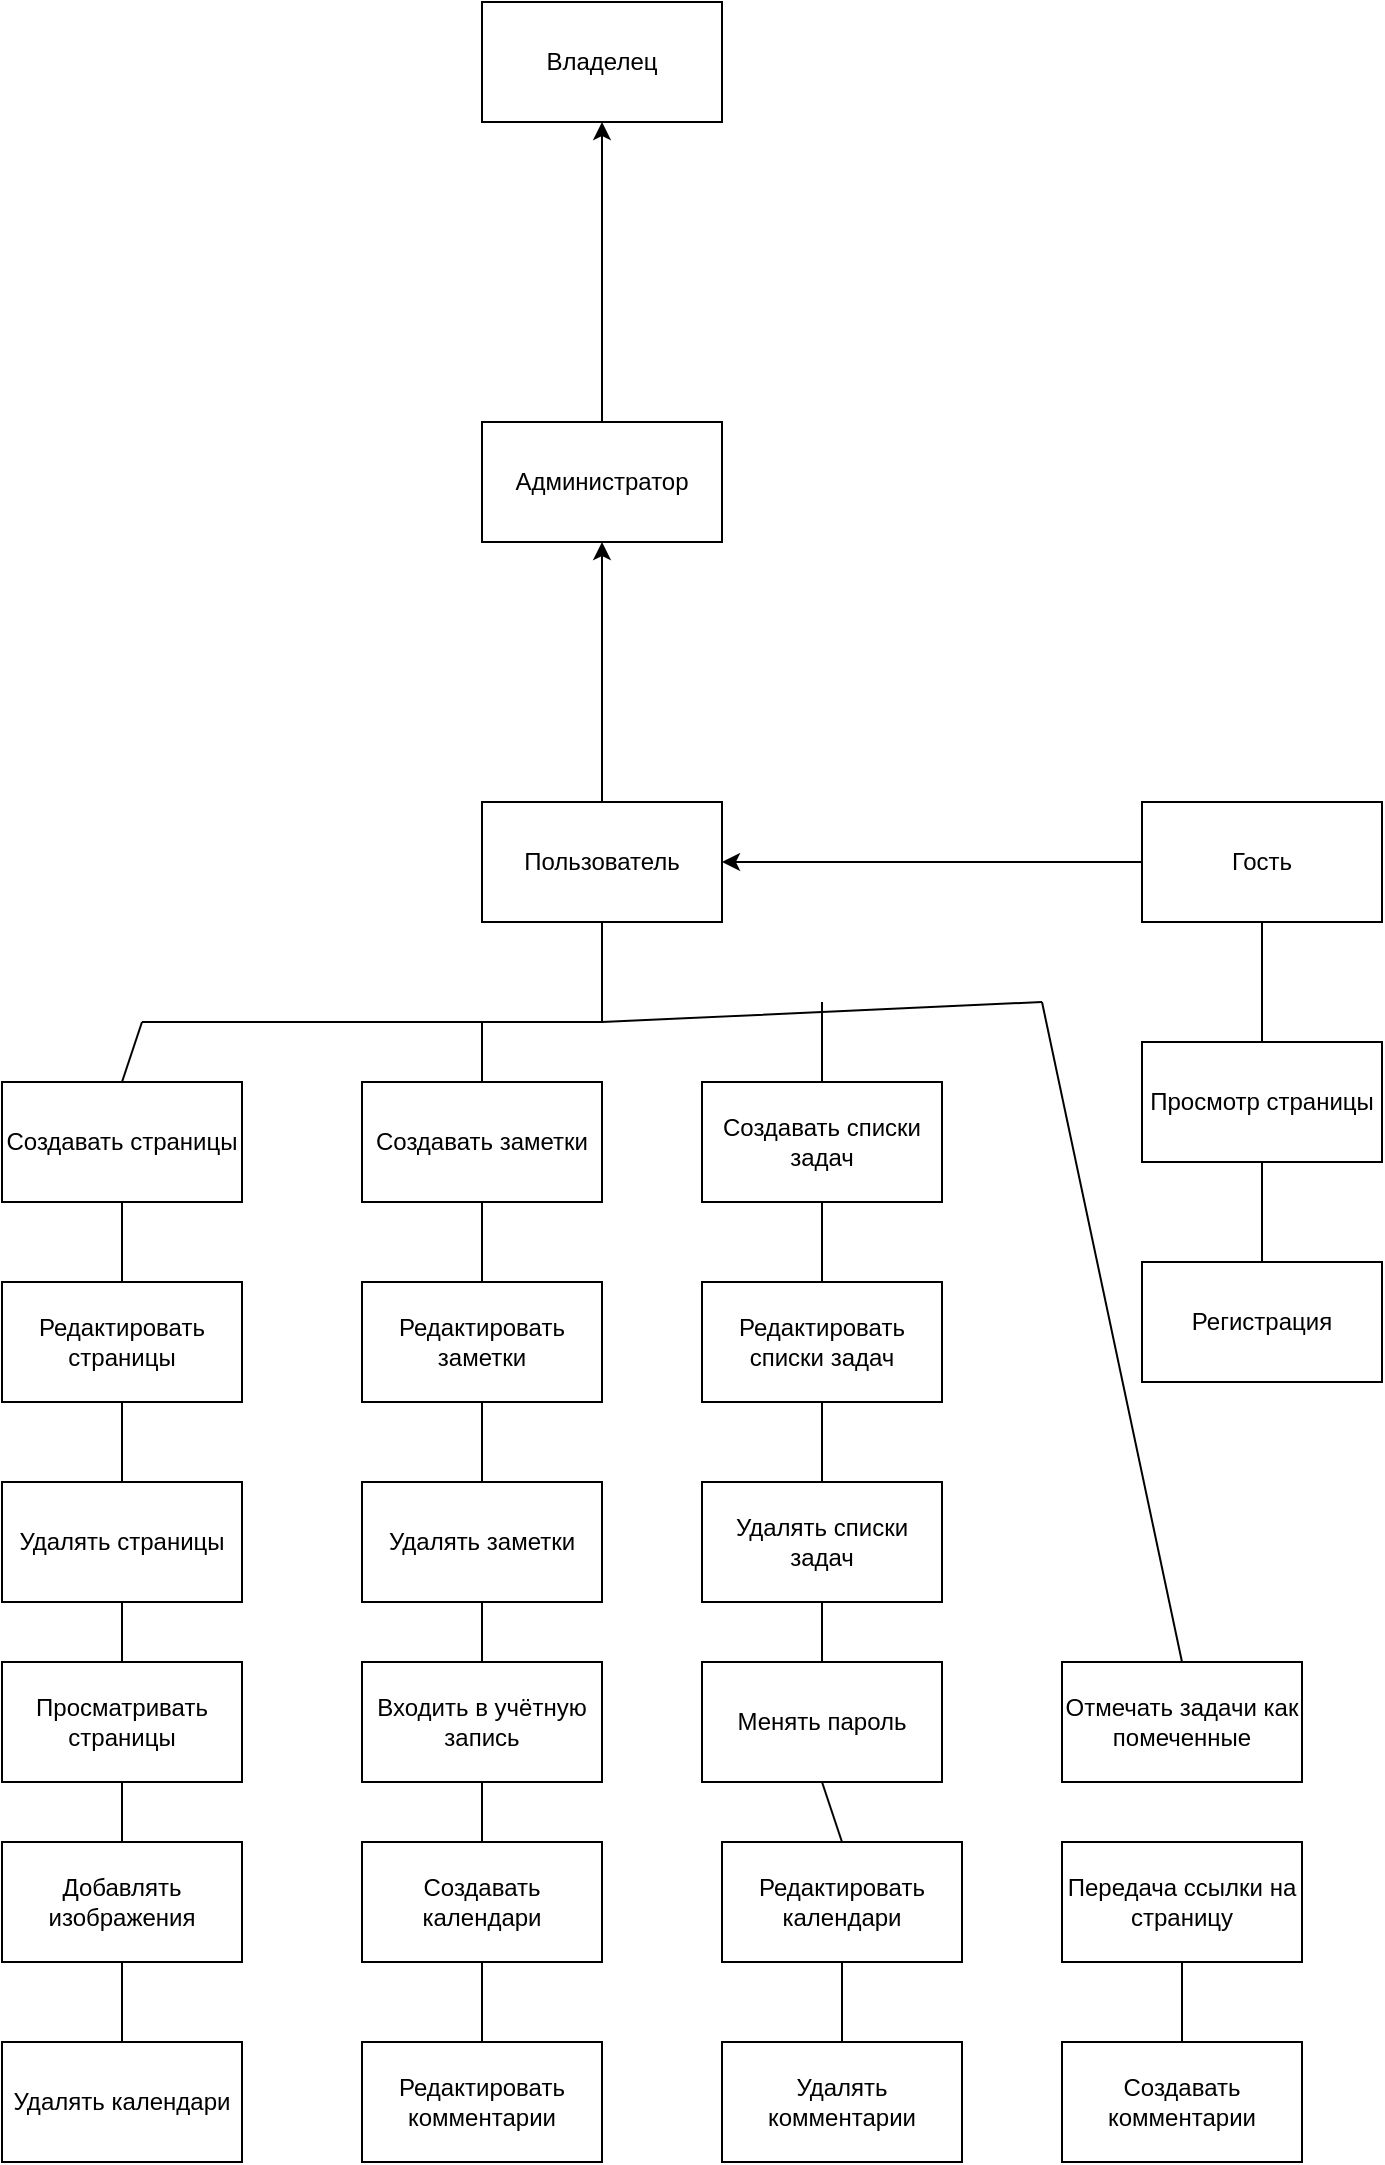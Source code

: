 <mxfile version="24.7.16">
  <diagram name="Page-1" id="TqevF_K_1Zse74cjp3pf">
    <mxGraphModel dx="1134" dy="781" grid="1" gridSize="10" guides="1" tooltips="1" connect="1" arrows="1" fold="1" page="1" pageScale="1" pageWidth="827" pageHeight="1169" math="0" shadow="0">
      <root>
        <mxCell id="0" />
        <mxCell id="1" parent="0" />
        <mxCell id="iE8pw9dlS1XEyUqKu7f_-1" value="Владелец" style="rounded=0;whiteSpace=wrap;html=1;" vertex="1" parent="1">
          <mxGeometry x="280" y="50" width="120" height="60" as="geometry" />
        </mxCell>
        <mxCell id="iE8pw9dlS1XEyUqKu7f_-2" value="" style="endArrow=classic;html=1;rounded=0;entryX=0.5;entryY=1;entryDx=0;entryDy=0;exitX=0.5;exitY=0;exitDx=0;exitDy=0;" edge="1" parent="1" source="iE8pw9dlS1XEyUqKu7f_-3" target="iE8pw9dlS1XEyUqKu7f_-1">
          <mxGeometry width="50" height="50" relative="1" as="geometry">
            <mxPoint x="339.5" y="230" as="sourcePoint" />
            <mxPoint x="339.5" y="140" as="targetPoint" />
          </mxGeometry>
        </mxCell>
        <mxCell id="iE8pw9dlS1XEyUqKu7f_-3" value="Администратор" style="rounded=0;whiteSpace=wrap;html=1;" vertex="1" parent="1">
          <mxGeometry x="280" y="260" width="120" height="60" as="geometry" />
        </mxCell>
        <mxCell id="iE8pw9dlS1XEyUqKu7f_-4" value="" style="endArrow=classic;html=1;rounded=0;entryX=0.5;entryY=1;entryDx=0;entryDy=0;exitX=0.5;exitY=0;exitDx=0;exitDy=0;" edge="1" parent="1" source="iE8pw9dlS1XEyUqKu7f_-8" target="iE8pw9dlS1XEyUqKu7f_-3">
          <mxGeometry width="50" height="50" relative="1" as="geometry">
            <mxPoint x="339.5" y="440" as="sourcePoint" />
            <mxPoint x="339.5" y="340" as="targetPoint" />
          </mxGeometry>
        </mxCell>
        <mxCell id="iE8pw9dlS1XEyUqKu7f_-8" value="Пользователь" style="rounded=0;whiteSpace=wrap;html=1;" vertex="1" parent="1">
          <mxGeometry x="280" y="450" width="120" height="60" as="geometry" />
        </mxCell>
        <mxCell id="iE8pw9dlS1XEyUqKu7f_-10" value="Создавать страницы" style="rounded=0;whiteSpace=wrap;html=1;" vertex="1" parent="1">
          <mxGeometry x="40" y="590" width="120" height="60" as="geometry" />
        </mxCell>
        <mxCell id="iE8pw9dlS1XEyUqKu7f_-11" value="Редактировать страницы" style="rounded=0;whiteSpace=wrap;html=1;" vertex="1" parent="1">
          <mxGeometry x="40" y="690" width="120" height="60" as="geometry" />
        </mxCell>
        <mxCell id="iE8pw9dlS1XEyUqKu7f_-12" value="Удалять страницы" style="rounded=0;whiteSpace=wrap;html=1;" vertex="1" parent="1">
          <mxGeometry x="40" y="790" width="120" height="60" as="geometry" />
        </mxCell>
        <mxCell id="iE8pw9dlS1XEyUqKu7f_-14" value="Просматривать страницы" style="rounded=0;whiteSpace=wrap;html=1;" vertex="1" parent="1">
          <mxGeometry x="40" y="880" width="120" height="60" as="geometry" />
        </mxCell>
        <mxCell id="iE8pw9dlS1XEyUqKu7f_-18" value="Создавать заметки" style="rounded=0;whiteSpace=wrap;html=1;" vertex="1" parent="1">
          <mxGeometry x="220" y="590" width="120" height="60" as="geometry" />
        </mxCell>
        <mxCell id="iE8pw9dlS1XEyUqKu7f_-19" value="Редактировать заметки" style="rounded=0;whiteSpace=wrap;html=1;" vertex="1" parent="1">
          <mxGeometry x="220" y="690" width="120" height="60" as="geometry" />
        </mxCell>
        <mxCell id="iE8pw9dlS1XEyUqKu7f_-20" value="Удалять заметки" style="rounded=0;whiteSpace=wrap;html=1;" vertex="1" parent="1">
          <mxGeometry x="220" y="790" width="120" height="60" as="geometry" />
        </mxCell>
        <mxCell id="iE8pw9dlS1XEyUqKu7f_-25" value="Создавать списки задач" style="rounded=0;whiteSpace=wrap;html=1;" vertex="1" parent="1">
          <mxGeometry x="390" y="590" width="120" height="60" as="geometry" />
        </mxCell>
        <mxCell id="iE8pw9dlS1XEyUqKu7f_-26" value="Редактировать списки задач" style="rounded=0;whiteSpace=wrap;html=1;" vertex="1" parent="1">
          <mxGeometry x="390" y="690" width="120" height="60" as="geometry" />
        </mxCell>
        <mxCell id="iE8pw9dlS1XEyUqKu7f_-27" value="Удалять списки задач" style="rounded=0;whiteSpace=wrap;html=1;" vertex="1" parent="1">
          <mxGeometry x="390" y="790" width="120" height="60" as="geometry" />
        </mxCell>
        <mxCell id="iE8pw9dlS1XEyUqKu7f_-32" value="Создавать календари" style="rounded=0;whiteSpace=wrap;html=1;" vertex="1" parent="1">
          <mxGeometry x="220" y="970" width="120" height="60" as="geometry" />
        </mxCell>
        <mxCell id="iE8pw9dlS1XEyUqKu7f_-33" value="Редактировать календари" style="rounded=0;whiteSpace=wrap;html=1;" vertex="1" parent="1">
          <mxGeometry x="400" y="970" width="120" height="60" as="geometry" />
        </mxCell>
        <mxCell id="iE8pw9dlS1XEyUqKu7f_-34" value="Удалять календари" style="rounded=0;whiteSpace=wrap;html=1;" vertex="1" parent="1">
          <mxGeometry x="40" y="1070" width="120" height="60" as="geometry" />
        </mxCell>
        <mxCell id="iE8pw9dlS1XEyUqKu7f_-37" value="Создавать комментарии" style="rounded=0;whiteSpace=wrap;html=1;" vertex="1" parent="1">
          <mxGeometry x="570" y="1070" width="120" height="60" as="geometry" />
        </mxCell>
        <mxCell id="iE8pw9dlS1XEyUqKu7f_-38" value="Редактировать комментарии" style="rounded=0;whiteSpace=wrap;html=1;" vertex="1" parent="1">
          <mxGeometry x="220" y="1070" width="120" height="60" as="geometry" />
        </mxCell>
        <mxCell id="iE8pw9dlS1XEyUqKu7f_-39" value="Удалять комментарии" style="rounded=0;whiteSpace=wrap;html=1;" vertex="1" parent="1">
          <mxGeometry x="400" y="1070" width="120" height="60" as="geometry" />
        </mxCell>
        <mxCell id="iE8pw9dlS1XEyUqKu7f_-40" value="" style="endArrow=none;html=1;rounded=0;exitX=0.5;exitY=0;exitDx=0;exitDy=0;" edge="1" parent="1" source="iE8pw9dlS1XEyUqKu7f_-32" target="iE8pw9dlS1XEyUqKu7f_-45">
          <mxGeometry width="50" height="50" relative="1" as="geometry">
            <mxPoint x="278.57" y="960" as="sourcePoint" />
            <mxPoint x="278.57" y="940" as="targetPoint" />
          </mxGeometry>
        </mxCell>
        <mxCell id="iE8pw9dlS1XEyUqKu7f_-43" value="Добавлять изображения" style="rounded=0;whiteSpace=wrap;html=1;" vertex="1" parent="1">
          <mxGeometry x="40" y="970" width="120" height="60" as="geometry" />
        </mxCell>
        <mxCell id="iE8pw9dlS1XEyUqKu7f_-45" value="Входить в учётную запись" style="rounded=0;whiteSpace=wrap;html=1;" vertex="1" parent="1">
          <mxGeometry x="220" y="880" width="120" height="60" as="geometry" />
        </mxCell>
        <mxCell id="iE8pw9dlS1XEyUqKu7f_-46" value="Менять пароль" style="rounded=0;whiteSpace=wrap;html=1;" vertex="1" parent="1">
          <mxGeometry x="390" y="880" width="120" height="60" as="geometry" />
        </mxCell>
        <mxCell id="iE8pw9dlS1XEyUqKu7f_-51" value="" style="endArrow=none;html=1;rounded=0;entryX=0.5;entryY=1;entryDx=0;entryDy=0;" edge="1" parent="1" source="iE8pw9dlS1XEyUqKu7f_-38" target="iE8pw9dlS1XEyUqKu7f_-32">
          <mxGeometry width="50" height="50" relative="1" as="geometry">
            <mxPoint x="469.29" y="1070" as="sourcePoint" />
            <mxPoint x="469.29" y="1050" as="targetPoint" />
          </mxGeometry>
        </mxCell>
        <mxCell id="iE8pw9dlS1XEyUqKu7f_-52" value="" style="endArrow=none;html=1;rounded=0;entryX=0.5;entryY=1;entryDx=0;entryDy=0;exitX=0.5;exitY=0;exitDx=0;exitDy=0;" edge="1" parent="1" source="iE8pw9dlS1XEyUqKu7f_-37" target="iE8pw9dlS1XEyUqKu7f_-59">
          <mxGeometry width="50" height="50" relative="1" as="geometry">
            <mxPoint x="350" y="820" as="sourcePoint" />
            <mxPoint x="400" y="770" as="targetPoint" />
          </mxGeometry>
        </mxCell>
        <mxCell id="iE8pw9dlS1XEyUqKu7f_-56" value="Гость" style="rounded=0;whiteSpace=wrap;html=1;" vertex="1" parent="1">
          <mxGeometry x="610" y="450" width="120" height="60" as="geometry" />
        </mxCell>
        <mxCell id="iE8pw9dlS1XEyUqKu7f_-57" value="Просмотр страницы" style="rounded=0;whiteSpace=wrap;html=1;" vertex="1" parent="1">
          <mxGeometry x="610" y="570" width="120" height="60" as="geometry" />
        </mxCell>
        <mxCell id="iE8pw9dlS1XEyUqKu7f_-58" value="Регистрация" style="rounded=0;whiteSpace=wrap;html=1;" vertex="1" parent="1">
          <mxGeometry x="610" y="680" width="120" height="60" as="geometry" />
        </mxCell>
        <mxCell id="iE8pw9dlS1XEyUqKu7f_-59" value="Передача ссылки на страницу" style="rounded=0;whiteSpace=wrap;html=1;" vertex="1" parent="1">
          <mxGeometry x="570" y="970" width="120" height="60" as="geometry" />
        </mxCell>
        <mxCell id="iE8pw9dlS1XEyUqKu7f_-60" value="" style="endArrow=none;html=1;rounded=0;entryX=0.5;entryY=1;entryDx=0;entryDy=0;exitX=0.5;exitY=0;exitDx=0;exitDy=0;" edge="1" parent="1" source="iE8pw9dlS1XEyUqKu7f_-11" target="iE8pw9dlS1XEyUqKu7f_-10">
          <mxGeometry width="50" height="50" relative="1" as="geometry">
            <mxPoint x="350" y="810" as="sourcePoint" />
            <mxPoint x="400" y="760" as="targetPoint" />
          </mxGeometry>
        </mxCell>
        <mxCell id="iE8pw9dlS1XEyUqKu7f_-61" value="" style="endArrow=none;html=1;rounded=0;exitX=0.5;exitY=1;exitDx=0;exitDy=0;entryX=0.5;entryY=0;entryDx=0;entryDy=0;" edge="1" parent="1" source="iE8pw9dlS1XEyUqKu7f_-11" target="iE8pw9dlS1XEyUqKu7f_-12">
          <mxGeometry width="50" height="50" relative="1" as="geometry">
            <mxPoint x="350" y="810" as="sourcePoint" />
            <mxPoint x="400" y="760" as="targetPoint" />
          </mxGeometry>
        </mxCell>
        <mxCell id="iE8pw9dlS1XEyUqKu7f_-63" value="" style="endArrow=none;html=1;rounded=0;entryX=0.5;entryY=1;entryDx=0;entryDy=0;exitX=0.5;exitY=0;exitDx=0;exitDy=0;" edge="1" parent="1" source="iE8pw9dlS1XEyUqKu7f_-14" target="iE8pw9dlS1XEyUqKu7f_-12">
          <mxGeometry width="50" height="50" relative="1" as="geometry">
            <mxPoint x="350" y="810" as="sourcePoint" />
            <mxPoint x="400" y="760" as="targetPoint" />
          </mxGeometry>
        </mxCell>
        <mxCell id="iE8pw9dlS1XEyUqKu7f_-64" value="" style="endArrow=none;html=1;rounded=0;entryX=0.5;entryY=1;entryDx=0;entryDy=0;exitX=0.5;exitY=0;exitDx=0;exitDy=0;" edge="1" parent="1" source="iE8pw9dlS1XEyUqKu7f_-45" target="iE8pw9dlS1XEyUqKu7f_-20">
          <mxGeometry width="50" height="50" relative="1" as="geometry">
            <mxPoint x="350" y="810" as="sourcePoint" />
            <mxPoint x="400" y="760" as="targetPoint" />
          </mxGeometry>
        </mxCell>
        <mxCell id="iE8pw9dlS1XEyUqKu7f_-65" value="" style="endArrow=none;html=1;rounded=0;entryX=0.5;entryY=1;entryDx=0;entryDy=0;exitX=0.5;exitY=0;exitDx=0;exitDy=0;" edge="1" parent="1" source="iE8pw9dlS1XEyUqKu7f_-20" target="iE8pw9dlS1XEyUqKu7f_-19">
          <mxGeometry width="50" height="50" relative="1" as="geometry">
            <mxPoint x="350" y="810" as="sourcePoint" />
            <mxPoint x="400" y="760" as="targetPoint" />
          </mxGeometry>
        </mxCell>
        <mxCell id="iE8pw9dlS1XEyUqKu7f_-66" value="" style="endArrow=none;html=1;rounded=0;entryX=0.5;entryY=1;entryDx=0;entryDy=0;exitX=0.5;exitY=0;exitDx=0;exitDy=0;" edge="1" parent="1" source="iE8pw9dlS1XEyUqKu7f_-19" target="iE8pw9dlS1XEyUqKu7f_-18">
          <mxGeometry width="50" height="50" relative="1" as="geometry">
            <mxPoint x="350" y="810" as="sourcePoint" />
            <mxPoint x="400" y="760" as="targetPoint" />
          </mxGeometry>
        </mxCell>
        <mxCell id="iE8pw9dlS1XEyUqKu7f_-68" value="" style="endArrow=none;html=1;rounded=0;entryX=0.5;entryY=1;entryDx=0;entryDy=0;exitX=0.5;exitY=0;exitDx=0;exitDy=0;" edge="1" parent="1" source="iE8pw9dlS1XEyUqKu7f_-26" target="iE8pw9dlS1XEyUqKu7f_-25">
          <mxGeometry width="50" height="50" relative="1" as="geometry">
            <mxPoint x="350" y="810" as="sourcePoint" />
            <mxPoint x="400" y="760" as="targetPoint" />
          </mxGeometry>
        </mxCell>
        <mxCell id="iE8pw9dlS1XEyUqKu7f_-69" value="" style="endArrow=none;html=1;rounded=0;entryX=0.5;entryY=1;entryDx=0;entryDy=0;exitX=0.5;exitY=0;exitDx=0;exitDy=0;" edge="1" parent="1" source="iE8pw9dlS1XEyUqKu7f_-27" target="iE8pw9dlS1XEyUqKu7f_-26">
          <mxGeometry width="50" height="50" relative="1" as="geometry">
            <mxPoint x="350" y="810" as="sourcePoint" />
            <mxPoint x="400" y="760" as="targetPoint" />
          </mxGeometry>
        </mxCell>
        <mxCell id="iE8pw9dlS1XEyUqKu7f_-70" value="" style="endArrow=none;html=1;rounded=0;exitX=0.5;exitY=1;exitDx=0;exitDy=0;entryX=0.5;entryY=0;entryDx=0;entryDy=0;" edge="1" parent="1" source="iE8pw9dlS1XEyUqKu7f_-27" target="iE8pw9dlS1XEyUqKu7f_-46">
          <mxGeometry width="50" height="50" relative="1" as="geometry">
            <mxPoint x="350" y="810" as="sourcePoint" />
            <mxPoint x="400" y="760" as="targetPoint" />
          </mxGeometry>
        </mxCell>
        <mxCell id="iE8pw9dlS1XEyUqKu7f_-72" value="" style="endArrow=none;html=1;rounded=0;exitX=0.5;exitY=1;exitDx=0;exitDy=0;entryX=0.5;entryY=0;entryDx=0;entryDy=0;" edge="1" parent="1" source="iE8pw9dlS1XEyUqKu7f_-14" target="iE8pw9dlS1XEyUqKu7f_-43">
          <mxGeometry width="50" height="50" relative="1" as="geometry">
            <mxPoint x="350" y="810" as="sourcePoint" />
            <mxPoint x="100" y="960" as="targetPoint" />
          </mxGeometry>
        </mxCell>
        <mxCell id="iE8pw9dlS1XEyUqKu7f_-73" value="" style="endArrow=none;html=1;rounded=0;entryX=0.5;entryY=0;entryDx=0;entryDy=0;exitX=0.5;exitY=1;exitDx=0;exitDy=0;" edge="1" parent="1" source="iE8pw9dlS1XEyUqKu7f_-43" target="iE8pw9dlS1XEyUqKu7f_-34">
          <mxGeometry width="50" height="50" relative="1" as="geometry">
            <mxPoint x="350" y="810" as="sourcePoint" />
            <mxPoint x="400" y="760" as="targetPoint" />
          </mxGeometry>
        </mxCell>
        <mxCell id="iE8pw9dlS1XEyUqKu7f_-74" value="" style="endArrow=none;html=1;rounded=0;exitX=0.5;exitY=0;exitDx=0;exitDy=0;entryX=0.5;entryY=1;entryDx=0;entryDy=0;" edge="1" parent="1" source="iE8pw9dlS1XEyUqKu7f_-33" target="iE8pw9dlS1XEyUqKu7f_-46">
          <mxGeometry width="50" height="50" relative="1" as="geometry">
            <mxPoint x="450" y="960" as="sourcePoint" />
            <mxPoint x="460" y="930" as="targetPoint" />
          </mxGeometry>
        </mxCell>
        <mxCell id="iE8pw9dlS1XEyUqKu7f_-75" value="" style="endArrow=none;html=1;rounded=0;exitX=0.5;exitY=0;exitDx=0;exitDy=0;entryX=0.5;entryY=1;entryDx=0;entryDy=0;" edge="1" parent="1" source="iE8pw9dlS1XEyUqKu7f_-39" target="iE8pw9dlS1XEyUqKu7f_-33">
          <mxGeometry width="50" height="50" relative="1" as="geometry">
            <mxPoint x="350" y="810" as="sourcePoint" />
            <mxPoint x="400" y="760" as="targetPoint" />
          </mxGeometry>
        </mxCell>
        <mxCell id="iE8pw9dlS1XEyUqKu7f_-78" value="" style="endArrow=none;html=1;rounded=0;entryX=0.5;entryY=0;entryDx=0;entryDy=0;exitX=0.5;exitY=1;exitDx=0;exitDy=0;" edge="1" parent="1" source="iE8pw9dlS1XEyUqKu7f_-57" target="iE8pw9dlS1XEyUqKu7f_-58">
          <mxGeometry width="50" height="50" relative="1" as="geometry">
            <mxPoint x="680" y="640" as="sourcePoint" />
            <mxPoint x="400" y="760" as="targetPoint" />
          </mxGeometry>
        </mxCell>
        <mxCell id="iE8pw9dlS1XEyUqKu7f_-81" value="" style="endArrow=none;html=1;rounded=0;" edge="1" parent="1">
          <mxGeometry width="50" height="50" relative="1" as="geometry">
            <mxPoint x="110" y="560" as="sourcePoint" />
            <mxPoint x="560" y="550" as="targetPoint" />
            <Array as="points">
              <mxPoint x="340" y="560" />
            </Array>
          </mxGeometry>
        </mxCell>
        <mxCell id="iE8pw9dlS1XEyUqKu7f_-82" value="" style="endArrow=none;html=1;rounded=0;exitX=0.5;exitY=0;exitDx=0;exitDy=0;" edge="1" parent="1" source="iE8pw9dlS1XEyUqKu7f_-18">
          <mxGeometry width="50" height="50" relative="1" as="geometry">
            <mxPoint x="350" y="810" as="sourcePoint" />
            <mxPoint x="280" y="560" as="targetPoint" />
          </mxGeometry>
        </mxCell>
        <mxCell id="iE8pw9dlS1XEyUqKu7f_-83" value="" style="endArrow=none;html=1;rounded=0;exitX=0.5;exitY=0;exitDx=0;exitDy=0;" edge="1" parent="1" source="iE8pw9dlS1XEyUqKu7f_-10">
          <mxGeometry width="50" height="50" relative="1" as="geometry">
            <mxPoint x="350" y="810" as="sourcePoint" />
            <mxPoint x="110" y="560" as="targetPoint" />
          </mxGeometry>
        </mxCell>
        <mxCell id="iE8pw9dlS1XEyUqKu7f_-84" value="" style="endArrow=none;html=1;rounded=0;exitX=0.5;exitY=0;exitDx=0;exitDy=0;" edge="1" parent="1" source="iE8pw9dlS1XEyUqKu7f_-25">
          <mxGeometry width="50" height="50" relative="1" as="geometry">
            <mxPoint x="350" y="810" as="sourcePoint" />
            <mxPoint x="450" y="550" as="targetPoint" />
          </mxGeometry>
        </mxCell>
        <mxCell id="iE8pw9dlS1XEyUqKu7f_-86" value="" style="endArrow=classic;html=1;rounded=0;exitX=0;exitY=0.5;exitDx=0;exitDy=0;entryX=1;entryY=0.5;entryDx=0;entryDy=0;" edge="1" parent="1" source="iE8pw9dlS1XEyUqKu7f_-56" target="iE8pw9dlS1XEyUqKu7f_-8">
          <mxGeometry width="50" height="50" relative="1" as="geometry">
            <mxPoint x="350" y="540" as="sourcePoint" />
            <mxPoint x="400" y="490" as="targetPoint" />
          </mxGeometry>
        </mxCell>
        <mxCell id="iE8pw9dlS1XEyUqKu7f_-87" value="" style="endArrow=none;html=1;rounded=0;entryX=0.5;entryY=1;entryDx=0;entryDy=0;" edge="1" parent="1" target="iE8pw9dlS1XEyUqKu7f_-8">
          <mxGeometry width="50" height="50" relative="1" as="geometry">
            <mxPoint x="340" y="560" as="sourcePoint" />
            <mxPoint x="400" y="490" as="targetPoint" />
          </mxGeometry>
        </mxCell>
        <mxCell id="iE8pw9dlS1XEyUqKu7f_-88" value="" style="endArrow=none;html=1;rounded=0;exitX=0.5;exitY=0;exitDx=0;exitDy=0;entryX=0.5;entryY=1;entryDx=0;entryDy=0;" edge="1" parent="1" source="iE8pw9dlS1XEyUqKu7f_-57" target="iE8pw9dlS1XEyUqKu7f_-56">
          <mxGeometry width="50" height="50" relative="1" as="geometry">
            <mxPoint x="350" y="540" as="sourcePoint" />
            <mxPoint x="400" y="490" as="targetPoint" />
          </mxGeometry>
        </mxCell>
        <mxCell id="iE8pw9dlS1XEyUqKu7f_-89" value="Отмечать задачи как помеченные" style="rounded=0;whiteSpace=wrap;html=1;" vertex="1" parent="1">
          <mxGeometry x="570" y="880" width="120" height="60" as="geometry" />
        </mxCell>
        <mxCell id="iE8pw9dlS1XEyUqKu7f_-90" value="" style="endArrow=none;html=1;rounded=0;exitX=0.5;exitY=0;exitDx=0;exitDy=0;" edge="1" parent="1" source="iE8pw9dlS1XEyUqKu7f_-89">
          <mxGeometry width="50" height="50" relative="1" as="geometry">
            <mxPoint x="350" y="940" as="sourcePoint" />
            <mxPoint x="560" y="550" as="targetPoint" />
          </mxGeometry>
        </mxCell>
      </root>
    </mxGraphModel>
  </diagram>
</mxfile>
